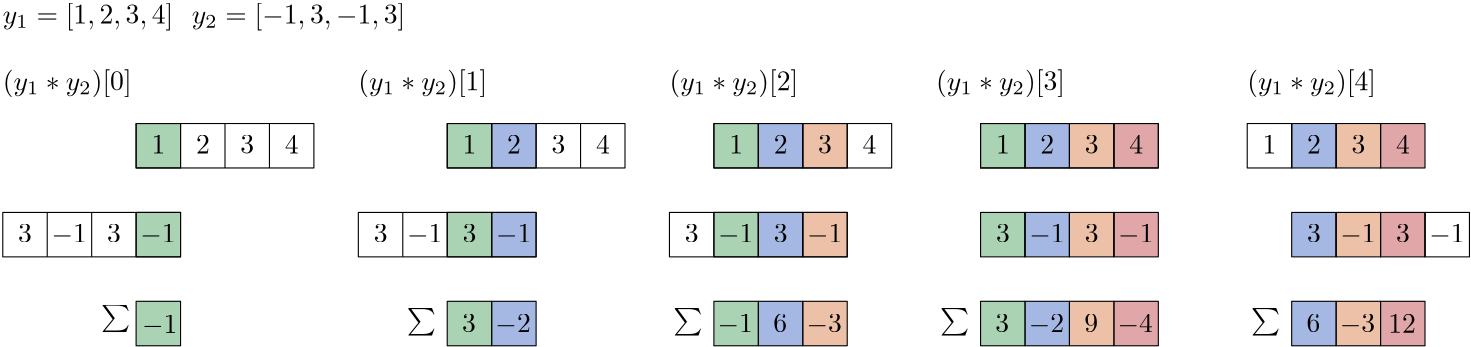 <?xml version="1.0"?>
<!DOCTYPE ipe SYSTEM "ipe.dtd">
<ipe version="70218" creator="Ipe 7.2.24">
<info created="D:20221217171415" modified="D:20221217193740"/>
<ipestyle name="basic">
<symbol name="arrow/arc(spx)">
<path stroke="sym-stroke" fill="sym-stroke" pen="sym-pen">
0 0 m
-1 0.333 l
-1 -0.333 l
h
</path>
</symbol>
<symbol name="arrow/farc(spx)">
<path stroke="sym-stroke" fill="white" pen="sym-pen">
0 0 m
-1 0.333 l
-1 -0.333 l
h
</path>
</symbol>
<symbol name="arrow/ptarc(spx)">
<path stroke="sym-stroke" fill="sym-stroke" pen="sym-pen">
0 0 m
-1 0.333 l
-0.8 0 l
-1 -0.333 l
h
</path>
</symbol>
<symbol name="arrow/fptarc(spx)">
<path stroke="sym-stroke" fill="white" pen="sym-pen">
0 0 m
-1 0.333 l
-0.8 0 l
-1 -0.333 l
h
</path>
</symbol>
<symbol name="mark/circle(sx)" transformations="translations">
<path fill="sym-stroke">
0.6 0 0 0.6 0 0 e
0.4 0 0 0.4 0 0 e
</path>
</symbol>
<symbol name="mark/disk(sx)" transformations="translations">
<path fill="sym-stroke">
0.6 0 0 0.6 0 0 e
</path>
</symbol>
<symbol name="mark/fdisk(sfx)" transformations="translations">
<group>
<path fill="sym-fill">
0.5 0 0 0.5 0 0 e
</path>
<path fill="sym-stroke" fillrule="eofill">
0.6 0 0 0.6 0 0 e
0.4 0 0 0.4 0 0 e
</path>
</group>
</symbol>
<symbol name="mark/box(sx)" transformations="translations">
<path fill="sym-stroke" fillrule="eofill">
-0.6 -0.6 m
0.6 -0.6 l
0.6 0.6 l
-0.6 0.6 l
h
-0.4 -0.4 m
0.4 -0.4 l
0.4 0.4 l
-0.4 0.4 l
h
</path>
</symbol>
<symbol name="mark/square(sx)" transformations="translations">
<path fill="sym-stroke">
-0.6 -0.6 m
0.6 -0.6 l
0.6 0.6 l
-0.6 0.6 l
h
</path>
</symbol>
<symbol name="mark/fsquare(sfx)" transformations="translations">
<group>
<path fill="sym-fill">
-0.5 -0.5 m
0.5 -0.5 l
0.5 0.5 l
-0.5 0.5 l
h
</path>
<path fill="sym-stroke" fillrule="eofill">
-0.6 -0.6 m
0.6 -0.6 l
0.6 0.6 l
-0.6 0.6 l
h
-0.4 -0.4 m
0.4 -0.4 l
0.4 0.4 l
-0.4 0.4 l
h
</path>
</group>
</symbol>
<symbol name="mark/cross(sx)" transformations="translations">
<group>
<path fill="sym-stroke">
-0.43 -0.57 m
0.57 0.43 l
0.43 0.57 l
-0.57 -0.43 l
h
</path>
<path fill="sym-stroke">
-0.43 0.57 m
0.57 -0.43 l
0.43 -0.57 l
-0.57 0.43 l
h
</path>
</group>
</symbol>
<symbol name="arrow/fnormal(spx)">
<path stroke="sym-stroke" fill="white" pen="sym-pen">
0 0 m
-1 0.333 l
-1 -0.333 l
h
</path>
</symbol>
<symbol name="arrow/pointed(spx)">
<path stroke="sym-stroke" fill="sym-stroke" pen="sym-pen">
0 0 m
-1 0.333 l
-0.8 0 l
-1 -0.333 l
h
</path>
</symbol>
<symbol name="arrow/fpointed(spx)">
<path stroke="sym-stroke" fill="white" pen="sym-pen">
0 0 m
-1 0.333 l
-0.8 0 l
-1 -0.333 l
h
</path>
</symbol>
<symbol name="arrow/linear(spx)">
<path stroke="sym-stroke" pen="sym-pen">
-1 0.333 m
0 0 l
-1 -0.333 l
</path>
</symbol>
<symbol name="arrow/fdouble(spx)">
<path stroke="sym-stroke" fill="white" pen="sym-pen">
0 0 m
-1 0.333 l
-1 -0.333 l
h
-1 0 m
-2 0.333 l
-2 -0.333 l
h
</path>
</symbol>
<symbol name="arrow/double(spx)">
<path stroke="sym-stroke" fill="sym-stroke" pen="sym-pen">
0 0 m
-1 0.333 l
-1 -0.333 l
h
-1 0 m
-2 0.333 l
-2 -0.333 l
h
</path>
</symbol>
<anglesize name="22.5 deg" value="22.5"/>
<anglesize name="30 deg" value="30"/>
<anglesize name="45 deg" value="45"/>
<anglesize name="60 deg" value="60"/>
<anglesize name="90 deg" value="90"/>
<arrowsize name="large" value="10"/>
<arrowsize name="small" value="5"/>
<arrowsize name="tiny" value="3"/>
<color name="blue" value="0 0 1"/>
<color name="brown" value="0.647 0.165 0.165"/>
<color name="darkblue" value="0 0 0.545"/>
<color name="darkcyan" value="0 0.545 0.545"/>
<color name="darkgray" value="0.663"/>
<color name="darkgreen" value="0 0.392 0"/>
<color name="darkmagenta" value="0.545 0 0.545"/>
<color name="darkorange" value="1 0.549 0"/>
<color name="darkred" value="0.545 0 0"/>
<color name="gold" value="1 0.843 0"/>
<color name="gray" value="0.745"/>
<color name="green" value="0 1 0"/>
<color name="lightblue" value="0.678 0.847 0.902"/>
<color name="lightcyan" value="0.878 1 1"/>
<color name="lightgray" value="0.827"/>
<color name="lightgreen" value="0.565 0.933 0.565"/>
<color name="lightyellow" value="1 1 0.878"/>
<color name="navy" value="0 0 0.502"/>
<color name="orange" value="1 0.647 0"/>
<color name="pink" value="1 0.753 0.796"/>
<color name="purple" value="0.627 0.125 0.941"/>
<color name="red" value="1 0 0"/>
<color name="sbblue" value="0.298 0.447 0.79"/>
<color name="sbgreen" value="0.333 0.658 0.407"/>
<color name="sborange" value="0.866 0.517 0.321"/>
<color name="sbpurple" value="0.505 0.447 0.698"/>
<color name="sbred" value="0.768 0.305 0.321"/>
<color name="seagreen" value="0.18 0.545 0.341"/>
<color name="turquoise" value="0.251 0.878 0.816"/>
<color name="verydarkgray" value="0.4"/>
<color name="violet" value="0.933 0.51 0.933"/>
<color name="yellow" value="1 1 0"/>
<dashstyle name="dash dot dotted" value="[4 2 1 2 1 2] 0"/>
<dashstyle name="dash dotted" value="[4 2 1 2] 0"/>
<dashstyle name="dashed" value="[4] 0"/>
<dashstyle name="dotted" value="[1 3] 0"/>
<gridsize name="10 pts (~3.5 mm)" value="10"/>
<gridsize name="14 pts (~5 mm)" value="14"/>
<gridsize name="16 pts (~6 mm)" value="16"/>
<gridsize name="20 pts (~7 mm)" value="20"/>
<gridsize name="28 pts (~10 mm)" value="28"/>
<gridsize name="32 pts (~12 mm)" value="32"/>
<gridsize name="4 pts" value="4"/>
<gridsize name="56 pts (~20 mm)" value="56"/>
<gridsize name="8 pts (~3 mm)" value="8"/>
<opacity name="10%" value="0.1"/>
<opacity name="30%" value="0.3"/>
<opacity name="50%" value="0.5"/>
<opacity name="75%" value="0.75"/>
<pen name="fat" value="1.2"/>
<pen name="heavier" value="0.8"/>
<pen name="ultrafat" value="2"/>
<symbolsize name="large" value="5"/>
<symbolsize name="small" value="2"/>
<symbolsize name="tiny" value="1.1"/>
<textsize name="Huge" value="\Huge"/>
<textsize name="LARGE" value="\LARGE"/>
<textsize name="Large" value="\Large"/>
<textsize name="footnote" value="\footnotesize"/>
<textsize name="huge" value="\huge"/>
<textsize name="large" value="\large"/>
<textsize name="small" value="\small"/>
<textsize name="tiny" value="\tiny"/>
<textstyle name="center" begin="\begin{center}" end="\end{center}"/>
<textstyle name="item" begin="\begin{itemize}\item{}" end="\end{itemize}"/>
<textstyle name="itemize" begin="\begin{itemize}" end="\end{itemize}"/>
<tiling name="falling" angle="-60" step="4" width="1"/>
<tiling name="rising" angle="30" step="4" width="1"/>
</ipestyle>
<page>
<layer name="alpha"/>
<view layers="alpha" active="alpha"/>
<path layer="alpha" matrix="1 0 0 1 64 0" stroke="black" fill="sbred" opacity="50%" stroke-opacity="opaque">
384 704 m
384 688 l
400 688 l
400 704 l
h
</path>
<path matrix="1 0 0 1 208 0" stroke="black" fill="sbred" opacity="50%" stroke-opacity="opaque">
240 768 m
240 752 l
256 752 l
256 768 l
h
</path>
<path stroke="black" fill="sbgreen" opacity="50%" stroke-opacity="opaque">
400 736 m
400 720 l
416 720 l
416 736 l
h
</path>
<path matrix="1 0 0 1 -48 0" stroke="black" fill="sbgreen" opacity="50%" stroke-opacity="opaque">
352 736 m
352 720 l
368 720 l
368 736 l
h
</path>
<path matrix="1 0 0 1 -48 64" stroke="black" fill="sborange" opacity="50%" stroke-opacity="opaque">
384 704 m
384 688 l
400 688 l
400 704 l
h
</path>
<path matrix="1 0 0 1 -48 0" stroke="black" fill="sborange" opacity="50%" stroke-opacity="opaque">
384 704 m
384 688 l
400 688 l
400 704 l
h
</path>
<path matrix="1 0 0 1 -16 0" stroke="black" fill="sbblue" opacity="50%" stroke-opacity="opaque">
240 768 m
240 752 l
256 752 l
256 768 l
h
</path>
<path matrix="1 0 0 1 -16 -32" stroke="black" fill="sbblue" opacity="50%" stroke-opacity="opaque">
240 768 m
240 752 l
256 752 l
256 768 l
h
</path>
<path matrix="1 0 0 1 -16 -64" stroke="black" fill="sbblue" opacity="50%" stroke-opacity="opaque">
240 768 m
240 752 l
256 752 l
256 768 l
h
</path>
<path matrix="1 0 0 1 -16 -32" stroke="black" fill="sbgreen" opacity="50%" stroke-opacity="opaque">
224 768 m
224 752 l
240 752 l
240 768 l
h
</path>
<path matrix="1 0 0 1 -16 -64" stroke="black" fill="sbgreen" opacity="50%" stroke-opacity="opaque">
224 768 m
224 752 l
240 752 l
240 768 l
h
</path>
<path matrix="1 0 0 1 -16 0" stroke="black" fill="sbgreen" opacity="50%" stroke-opacity="opaque">
224 768 m
224 752 l
240 752 l
240 768 l
h
</path>
<path stroke="black" fill="sbgreen" opacity="50%" stroke-opacity="opaque">
96 704 m
96 688 l
112 688 l
112 704 l
h
</path>
<path matrix="1 0 0 1 0 32" stroke="black" fill="sbgreen" opacity="50%" stroke-opacity="opaque">
96 736 m
96 720 l
112 720 l
112 736 l
h
</path>
<path stroke="black" fill="sbgreen" opacity="50%" stroke-opacity="opaque">
96 736 m
96 720 l
112 720 l
112 736 l
h
</path>
<text matrix="1 0 0 1 4 -4" transformations="translations" pos="44 808" stroke="black" type="label" width="61.381" height="7.473" depth="2.49" valign="baseline" style="math">y_1 = [1, 2, 3, 4]</text>
<text matrix="1 0 0 1 72 -4" transformations="translations" pos="44 808" stroke="black" type="label" width="76.878" height="7.473" depth="2.49" valign="baseline" style="math">y_2 = [-1, 3, -1, 3]</text>
<text transformations="translations" pos="188 760" stroke="black" type="label" width="0" height="0" depth="0" valign="baseline"></text>
<text matrix="1 0 0 1 1.51573 -2.81534" transformations="translations" pos="100 760" stroke="black" type="label" width="4.981" height="6.42" depth="0" valign="baseline" style="math">1</text>
<path stroke="black">
96 768 m
96 752 l
160 752 l
160 768 l
h
</path>
<text matrix="1 0 0 1 17.5157 -2.81534" transformations="translations" pos="100 760" stroke="black" type="label" width="4.981" height="6.42" depth="0" valign="baseline" style="math">2</text>
<text matrix="1 0 0 1 33.5157 -2.81534" transformations="translations" pos="100 760" stroke="black" type="label" width="4.981" height="6.42" depth="0" valign="baseline" style="math">3</text>
<text matrix="1 0 0 1 49.5157 -2.81534" transformations="translations" pos="100 760" stroke="black" type="label" width="4.981" height="6.42" depth="0" valign="baseline" style="math">4</text>
<path stroke="black">
144 768 m
144 752 l
</path>
<path stroke="black">
128 768 m
128 752 l
</path>
<path stroke="black">
112 768 m
112 752 l
</path>
<text matrix="1 0 0 1 -46.4843 -34.8153" transformations="translations" pos="100 760" stroke="black" type="label" width="4.981" height="6.42" depth="0" valign="baseline" style="math">3</text>
<path matrix="1 0 0 1 -48 -32" stroke="black">
96 768 m
96 752 l
160 752 l
160 768 l
h
</path>
<text matrix="1 0 0 1 -34.4843 -34.8153" transformations="translations" pos="100 760" stroke="black" type="label" width="12.73" height="6.421" depth="0.83" valign="baseline" style="math">-1</text>
<text matrix="1 0 0 1 -14.4843 -34.8153" transformations="translations" pos="100 760" stroke="black" type="label" width="4.981" height="6.42" depth="0" valign="baseline" style="math">3</text>
<path matrix="1 0 0 1 -48 -32" stroke="black">
144 768 m
144 752 l
</path>
<path matrix="1 0 0 1 -48 -32" stroke="black">
128 768 m
128 752 l
</path>
<path matrix="1 0 0 1 -48 -32" stroke="black">
112 768 m
112 752 l
</path>
<text matrix="1 0 0 1 -2.4843 -34.8153" transformations="translations" pos="100 760" stroke="black" type="label" width="12.73" height="6.421" depth="0.83" valign="baseline" style="math">-1</text>
<text matrix="1 0 0 1 -1.86033 -67.3692" transformations="translations" pos="100 760" stroke="black" type="label" width="12.73" height="6.421" depth="0.83" valign="baseline" style="math">-1</text>
<text matrix="1 0 0 1 128 0" transformations="translations" pos="188 760" stroke="black" type="label" width="0" height="0" depth="0" valign="baseline"></text>
<text matrix="1 0 0 1 113.516 -2.81534" transformations="translations" pos="100 760" stroke="black" type="label" width="4.981" height="6.42" depth="0" valign="baseline" style="math">1</text>
<path matrix="1 0 0 1 112 0" stroke="black">
96 768 m
96 752 l
160 752 l
160 768 l
h
</path>
<text matrix="1 0 0 1 129.516 -2.81534" transformations="translations" pos="100 760" stroke="black" type="label" width="4.981" height="6.42" depth="0" valign="baseline" style="math">2</text>
<text matrix="1 0 0 1 145.516 -2.81534" transformations="translations" pos="100 760" stroke="black" type="label" width="4.981" height="6.42" depth="0" valign="baseline" style="math">3</text>
<text matrix="1 0 0 1 161.516 -2.81534" transformations="translations" pos="100 760" stroke="black" type="label" width="4.981" height="6.42" depth="0" valign="baseline" style="math">4</text>
<path matrix="1 0 0 1 112 0" stroke="black">
144 768 m
144 752 l
</path>
<path matrix="1 0 0 1 112 0" stroke="black">
128 768 m
128 752 l
</path>
<path matrix="1 0 0 1 112 0" stroke="black">
112 768 m
112 752 l
</path>
<text matrix="1 0 0 1 81.5157 -34.8153" transformations="translations" pos="100 760" stroke="black" type="label" width="4.981" height="6.42" depth="0" valign="baseline" style="math">3</text>
<path matrix="1 0 0 1 80 -32" stroke="black">
96 768 m
96 752 l
160 752 l
160 768 l
h
</path>
<text matrix="1 0 0 1 93.5157 -34.8153" transformations="translations" pos="100 760" stroke="black" type="label" width="12.73" height="6.421" depth="0.83" valign="baseline" style="math">-1</text>
<text matrix="1 0 0 1 113.516 -34.8153" transformations="translations" pos="100 760" stroke="black" type="label" width="4.981" height="6.42" depth="0" valign="baseline" style="math">3</text>
<path matrix="1 0 0 1 80 -32" stroke="black">
144 768 m
144 752 l
</path>
<path matrix="1 0 0 1 80 -32" stroke="black">
128 768 m
128 752 l
</path>
<path matrix="1 0 0 1 80 -32" stroke="black">
112 768 m
112 752 l
</path>
<text matrix="1 0 0 1 125.516 -34.8153" transformations="translations" pos="100 760" stroke="black" type="label" width="12.73" height="6.421" depth="0.83" valign="baseline" style="math">-1</text>
<text matrix="1 0 0 1 113.327 -67.0948" transformations="translations" pos="100 760" stroke="black" type="label" width="4.981" height="6.42" depth="0" valign="baseline" style="math">3</text>
<text matrix="1 0 0 1 125.327 -67.0948" transformations="translations" pos="100 760" stroke="black" type="label" width="12.73" height="6.421" depth="0.83" valign="baseline" style="math">-2</text>
<text matrix="1 0 0 1 -6.60498 -1.84334" transformations="translations" pos="200 696" stroke="black" type="label" width="10.516" height="7.473" depth="2.49" valign="baseline" style="math">\sum</text>
<text matrix="1 0 0 1 -116.626 -0.64134" transformations="translations" pos="200 696" stroke="black" type="label" width="10.516" height="7.473" depth="2.49" valign="baseline" style="math">\sum</text>
<path matrix="1 0 0 1 80 0" stroke="black" fill="sbblue" opacity="50%" stroke-opacity="opaque">
240 768 m
240 752 l
256 752 l
256 768 l
h
</path>
<path matrix="1 0 0 1 96 -32" stroke="black" fill="sborange" opacity="50%" stroke-opacity="opaque">
240 768 m
240 752 l
256 752 l
256 768 l
h
</path>
<path matrix="1 0 0 1 80 -64" stroke="black" fill="sbblue" opacity="50%" stroke-opacity="opaque">
240 768 m
240 752 l
256 752 l
256 768 l
h
</path>
<path matrix="1 0 0 1 96 -32" stroke="black" fill="sbblue" opacity="50%" stroke-opacity="opaque">
224 768 m
224 752 l
240 752 l
240 768 l
h
</path>
<path matrix="1 0 0 1 80 -64" stroke="black" fill="sbgreen" opacity="50%" stroke-opacity="opaque">
224 768 m
224 752 l
240 752 l
240 768 l
h
</path>
<path matrix="1 0 0 1 80 0" stroke="black" fill="sbgreen" opacity="50%" stroke-opacity="opaque">
224 768 m
224 752 l
240 752 l
240 768 l
h
</path>
<text matrix="1 0 0 1 128 0" transformations="translations" pos="188 760" stroke="black" type="label" width="0" height="0" depth="0" valign="baseline"></text>
<text matrix="1 0 0 1 209.516 -2.81534" transformations="translations" pos="100 760" stroke="black" type="label" width="4.981" height="6.42" depth="0" valign="baseline" style="math">1</text>
<path matrix="1 0 0 1 208 0" stroke="black">
96 768 m
96 752 l
160 752 l
160 768 l
h
</path>
<text matrix="1 0 0 1 225.516 -2.81534" transformations="translations" pos="100 760" stroke="black" type="label" width="4.981" height="6.42" depth="0" valign="baseline" style="math">2</text>
<text matrix="1 0 0 1 241.516 -2.81534" transformations="translations" pos="100 760" stroke="black" type="label" width="4.981" height="6.42" depth="0" valign="baseline" style="math">3</text>
<text matrix="1 0 0 1 257.516 -2.81534" transformations="translations" pos="100 760" stroke="black" type="label" width="4.981" height="6.42" depth="0" valign="baseline" style="math">4</text>
<path matrix="1 0 0 1 208 0" stroke="black">
144 768 m
144 752 l
</path>
<path matrix="1 0 0 1 208 0" stroke="black">
128 768 m
128 752 l
</path>
<path matrix="1 0 0 1 208 0" stroke="black">
112 768 m
112 752 l
</path>
<text matrix="1 0 0 1 193.516 -34.8153" transformations="translations" pos="100 760" stroke="black" type="label" width="4.981" height="6.42" depth="0" valign="baseline" style="math">3</text>
<text matrix="1 0 0 1 205.516 -34.8153" transformations="translations" pos="100 760" stroke="black" type="label" width="12.73" height="6.421" depth="0.83" valign="baseline" style="math">-1</text>
<text matrix="1 0 0 1 225.516 -34.8153" transformations="translations" pos="100 760" stroke="black" type="label" width="4.981" height="6.42" depth="0" valign="baseline" style="math">3</text>
<path matrix="1 0 0 1 192 -32" stroke="black">
144 768 m
144 752 l
</path>
<path matrix="1 0 0 1 192 -32" stroke="black">
128 768 m
128 752 l
</path>
<path matrix="1 0 0 1 192 -32" stroke="black">
112 768 m
112 752 l
</path>
<text matrix="1 0 0 1 237.516 -34.8153" transformations="translations" pos="100 760" stroke="black" type="label" width="12.73" height="6.421" depth="0.83" valign="baseline" style="math">-1</text>
<text matrix="1 0 0 1 205.327 -67.0948" transformations="translations" pos="100 760" stroke="black" type="label" width="12.73" height="6.421" depth="0.83" valign="baseline" style="math">-1</text>
<text matrix="1 0 0 1 225.327 -67.0948" transformations="translations" pos="100 760" stroke="black" type="label" width="4.981" height="6.42" depth="0" valign="baseline" style="math">6</text>
<text matrix="1 0 0 1 89.395 -1.84334" transformations="translations" pos="200 696" stroke="black" type="label" width="10.516" height="7.473" depth="2.49" valign="baseline" style="math">\sum</text>
<path matrix="1 0 0 1 -48 0" stroke="black">
336 736 m
336 720 l
400 720 l
400 736 l
h
</path>
<path matrix="1 0 0 1 -16 0" stroke="black">
272 748 m
272 748 l
272 748 l
272 748 l
h
</path>
<text matrix="1 0 0 1 237.327 -67.0948" transformations="translations" pos="100 760" stroke="black" type="label" width="12.73" height="6.421" depth="0.83" valign="baseline" style="math">-3</text>
<path matrix="1 0 0 1 64 0" stroke="black" fill="sbblue" opacity="50%" stroke-opacity="opaque">
352 736 m
352 720 l
368 720 l
368 736 l
h
</path>
<path matrix="1 0 0 1 48 64" stroke="black" fill="sborange" opacity="50%" stroke-opacity="opaque">
384 704 m
384 688 l
400 688 l
400 704 l
h
</path>
<path matrix="1 0 0 1 48 0" stroke="black" fill="sborange" opacity="50%" stroke-opacity="opaque">
384 704 m
384 688 l
400 688 l
400 704 l
h
</path>
<text matrix="1 0 0 1 224 0" transformations="translations" pos="188 760" stroke="black" type="label" width="0" height="0" depth="0" valign="baseline"></text>
<path matrix="1 0 0 1 176 0" stroke="black" fill="sbblue" opacity="50%" stroke-opacity="opaque">
240 768 m
240 752 l
256 752 l
256 768 l
h
</path>
<path matrix="1 0 0 1 208 -32" stroke="black" fill="sbred" opacity="50%" stroke-opacity="opaque">
240 768 m
240 752 l
256 752 l
256 768 l
h
</path>
<path matrix="1 0 0 1 176 -64" stroke="black" fill="sbblue" opacity="50%" stroke-opacity="opaque">
240 768 m
240 752 l
256 752 l
256 768 l
h
</path>
<path matrix="1 0 0 1 208 -32" stroke="black" fill="sborange" opacity="50%" stroke-opacity="opaque">
224 768 m
224 752 l
240 752 l
240 768 l
h
</path>
<path matrix="1 0 0 1 176 -64" stroke="black" fill="sbgreen" opacity="50%" stroke-opacity="opaque">
224 768 m
224 752 l
240 752 l
240 768 l
h
</path>
<path matrix="1 0 0 1 176 0" stroke="black" fill="sbgreen" opacity="50%" stroke-opacity="opaque">
224 768 m
224 752 l
240 752 l
240 768 l
h
</path>
<text matrix="1 0 0 1 224 0" transformations="translations" pos="188 760" stroke="black" type="label" width="0" height="0" depth="0" valign="baseline"></text>
<text matrix="1 0 0 1 305.516 -2.81534" transformations="translations" pos="100 760" stroke="black" type="label" width="4.981" height="6.42" depth="0" valign="baseline" style="math">1</text>
<path matrix="1 0 0 1 304 0" stroke="black">
96 768 m
96 752 l
160 752 l
160 768 l
h
</path>
<text matrix="1 0 0 1 321.516 -2.81534" transformations="translations" pos="100 760" stroke="black" type="label" width="4.981" height="6.42" depth="0" valign="baseline" style="math">2</text>
<text matrix="1 0 0 1 337.516 -2.81534" transformations="translations" pos="100 760" stroke="black" type="label" width="4.981" height="6.42" depth="0" valign="baseline" style="math">3</text>
<text matrix="1 0 0 1 353.516 -2.81534" transformations="translations" pos="100 760" stroke="black" type="label" width="4.981" height="6.42" depth="0" valign="baseline" style="math">4</text>
<path matrix="1 0 0 1 304 0" stroke="black">
144 768 m
144 752 l
</path>
<path matrix="1 0 0 1 304 0" stroke="black">
128 768 m
128 752 l
</path>
<path matrix="1 0 0 1 304 0" stroke="black">
112 768 m
112 752 l
</path>
<text matrix="1 0 0 1 305.516 -34.8153" transformations="translations" pos="100 760" stroke="black" type="label" width="4.981" height="6.42" depth="0" valign="baseline" style="math">3</text>
<text matrix="1 0 0 1 317.516 -34.8153" transformations="translations" pos="100 760" stroke="black" type="label" width="12.73" height="6.421" depth="0.83" valign="baseline" style="math">-1</text>
<text matrix="1 0 0 1 337.516 -34.8153" transformations="translations" pos="100 760" stroke="black" type="label" width="4.981" height="6.42" depth="0" valign="baseline" style="math">3</text>
<path matrix="1 0 0 1 304 -32" stroke="black">
144 768 m
144 752 l
</path>
<path matrix="1 0 0 1 304 -32" stroke="black">
128 768 m
128 752 l
</path>
<path matrix="1 0 0 1 304 -32" stroke="black">
112 768 m
112 752 l
</path>
<text matrix="1 0 0 1 349.516 -34.8153" transformations="translations" pos="100 760" stroke="black" type="label" width="12.73" height="6.421" depth="0.83" valign="baseline" style="math">-1</text>
<text matrix="1 0 0 1 305.327 -67.0948" transformations="translations" pos="100 760" stroke="black" type="label" width="4.981" height="6.42" depth="0" valign="baseline" style="math">3</text>
<text matrix="1 0 0 1 185.395 -1.84334" transformations="translations" pos="200 696" stroke="black" type="label" width="10.516" height="7.473" depth="2.49" valign="baseline" style="math">\sum</text>
<text matrix="1 0 0 1 337.327 -67.0948" transformations="translations" pos="100 760" stroke="black" type="label" width="4.981" height="6.42" depth="0" valign="baseline" style="math">9</text>
<text matrix="1 0 0 1 317.327 -67.0948" transformations="translations" pos="100 760" stroke="black" type="label" width="12.73" height="6.421" depth="0.83" valign="baseline" style="math">-2</text>
<text matrix="1 0 0 1 349.327 -67.0948" transformations="translations" pos="100 760" stroke="black" type="label" width="12.73" height="6.421" depth="0.83" valign="baseline" style="math">-4</text>
<path matrix="1 0 0 1 160 0" stroke="black" fill="sbred" opacity="50%" stroke-opacity="opaque">
384 704 m
384 688 l
400 688 l
400 704 l
h
</path>
<path matrix="1 0 0 1 304 0" stroke="black" fill="sbred" opacity="50%" stroke-opacity="opaque">
240 768 m
240 752 l
256 752 l
256 768 l
h
</path>
<path matrix="1 0 0 1 112 0" stroke="black" fill="sbblue" opacity="50%" stroke-opacity="opaque">
400 736 m
400 720 l
416 720 l
416 736 l
h
</path>
<path matrix="1 0 0 1 176 0" stroke="black" fill="sborange" opacity="50%" stroke-opacity="opaque">
352 736 m
352 720 l
368 720 l
368 736 l
h
</path>
<path matrix="1 0 0 1 144 64" stroke="black" fill="sborange" opacity="50%" stroke-opacity="opaque">
384 704 m
384 688 l
400 688 l
400 704 l
h
</path>
<path matrix="1 0 0 1 144 0" stroke="black" fill="sborange" opacity="50%" stroke-opacity="opaque">
384 704 m
384 688 l
400 688 l
400 704 l
h
</path>
<text matrix="1 0 0 1 320 0" transformations="translations" pos="188 760" stroke="black" type="label" width="0" height="0" depth="0" valign="baseline"></text>
<path matrix="1 0 0 1 272 0" stroke="black" fill="sbblue" opacity="50%" stroke-opacity="opaque">
240 768 m
240 752 l
256 752 l
256 768 l
h
</path>
<path matrix="1 0 0 1 320 -32" stroke="black" opacity="50%" stroke-opacity="opaque">
240 768 m
240 752 l
256 752 l
256 768 l
h
</path>
<path matrix="1 0 0 1 272 -64" stroke="black" fill="sbblue" opacity="50%" stroke-opacity="opaque">
240 768 m
240 752 l
256 752 l
256 768 l
h
</path>
<path matrix="1 0 0 1 320 -32" stroke="black" fill="sbred" opacity="50%" stroke-opacity="opaque">
224 768 m
224 752 l
240 752 l
240 768 l
h
</path>
<path matrix="1 0 0 1 272 0" stroke="black" opacity="50%" stroke-opacity="opaque">
224 768 m
224 752 l
240 752 l
240 768 l
h
</path>
<text matrix="1 0 0 1 320 0" transformations="translations" pos="188 760" stroke="black" type="label" width="0" height="0" depth="0" valign="baseline"></text>
<text matrix="1 0 0 1 401.516 -2.81534" transformations="translations" pos="100 760" stroke="black" type="label" width="4.981" height="6.42" depth="0" valign="baseline" style="math">1</text>
<text matrix="1 0 0 1 417.516 -2.81534" transformations="translations" pos="100 760" stroke="black" type="label" width="4.981" height="6.42" depth="0" valign="baseline" style="math">2</text>
<text matrix="1 0 0 1 433.516 -2.81534" transformations="translations" pos="100 760" stroke="black" type="label" width="4.981" height="6.42" depth="0" valign="baseline" style="math">3</text>
<text matrix="1 0 0 1 449.516 -2.81534" transformations="translations" pos="100 760" stroke="black" type="label" width="4.981" height="6.42" depth="0" valign="baseline" style="math">4</text>
<path matrix="1 0 0 1 400 0" stroke="black">
144 768 m
144 752 l
</path>
<path matrix="1 0 0 1 400 0" stroke="black">
128 768 m
128 752 l
</path>
<path matrix="1 0 0 1 400 0" stroke="black">
112 768 m
112 752 l
</path>
<text matrix="1 0 0 1 417.516 -34.8153" transformations="translations" pos="100 760" stroke="black" type="label" width="4.981" height="6.42" depth="0" valign="baseline" style="math">3</text>
<text matrix="1 0 0 1 429.516 -34.8153" transformations="translations" pos="100 760" stroke="black" type="label" width="12.73" height="6.421" depth="0.83" valign="baseline" style="math">-1</text>
<text matrix="1 0 0 1 449.516 -34.8153" transformations="translations" pos="100 760" stroke="black" type="label" width="4.981" height="6.42" depth="0" valign="baseline" style="math">3</text>
<path matrix="1 0 0 1 416 -32" stroke="black">
144 768 m
144 752 l
</path>
<path matrix="1 0 0 1 416 -32" stroke="black">
128 768 m
128 752 l
</path>
<path matrix="1 0 0 1 416 -32" stroke="black">
112 768 m
112 752 l
</path>
<text matrix="1 0 0 1 461.516 -34.8153" transformations="translations" pos="100 760" stroke="black" type="label" width="12.73" height="6.421" depth="0.83" valign="baseline" style="math">-1</text>
<text matrix="1 0 0 1 297.395 -1.84334" transformations="translations" pos="200 696" stroke="black" type="label" width="10.516" height="7.473" depth="2.49" valign="baseline" style="math">\sum</text>
<text matrix="1 0 0 1 429.327 -67.0948" transformations="translations" pos="100 760" stroke="black" type="label" width="12.73" height="6.421" depth="0.83" valign="baseline" style="math">-3</text>
<text matrix="1 0 0 1 417.327 -67.0948" transformations="translations" pos="100 760" stroke="black" type="label" width="4.981" height="6.42" depth="0" valign="baseline" style="math">6</text>
<text matrix="1 0 0 1 446.743 -67.3127" transformations="translations" pos="100 760" stroke="black" type="label" width="9.963" height="6.42" depth="0" valign="baseline" style="math">12</text>
<text matrix="1 0 0 1 -56 116" transformations="translations" pos="104 664" stroke="black" type="label" width="46.382" height="7.473" depth="2.49" valign="baseline" style="math">(y_1* y_2)[0]</text>
<text matrix="1 0 0 1 72 116" transformations="translations" pos="104 664" stroke="black" type="label" width="46.382" height="7.473" depth="2.49" valign="baseline" style="math">(y_1* y_2)[1]</text>
<text matrix="1 0 0 1 184 116" transformations="translations" pos="104 664" stroke="black" type="label" width="46.382" height="7.473" depth="2.49" valign="baseline" style="math">(y_1* y_2)[2]</text>
<text matrix="1 0 0 1 280 116" transformations="translations" pos="104 664" stroke="black" type="label" width="46.382" height="7.473" depth="2.49" valign="baseline" style="math">(y_1* y_2)[3]</text>
<text matrix="1 0 0 1 392 116" transformations="translations" pos="104 664" stroke="black" type="label" width="46.382" height="7.473" depth="2.49" valign="baseline" style="math">(y_1* y_2)[4]</text>
</page>
</ipe>

